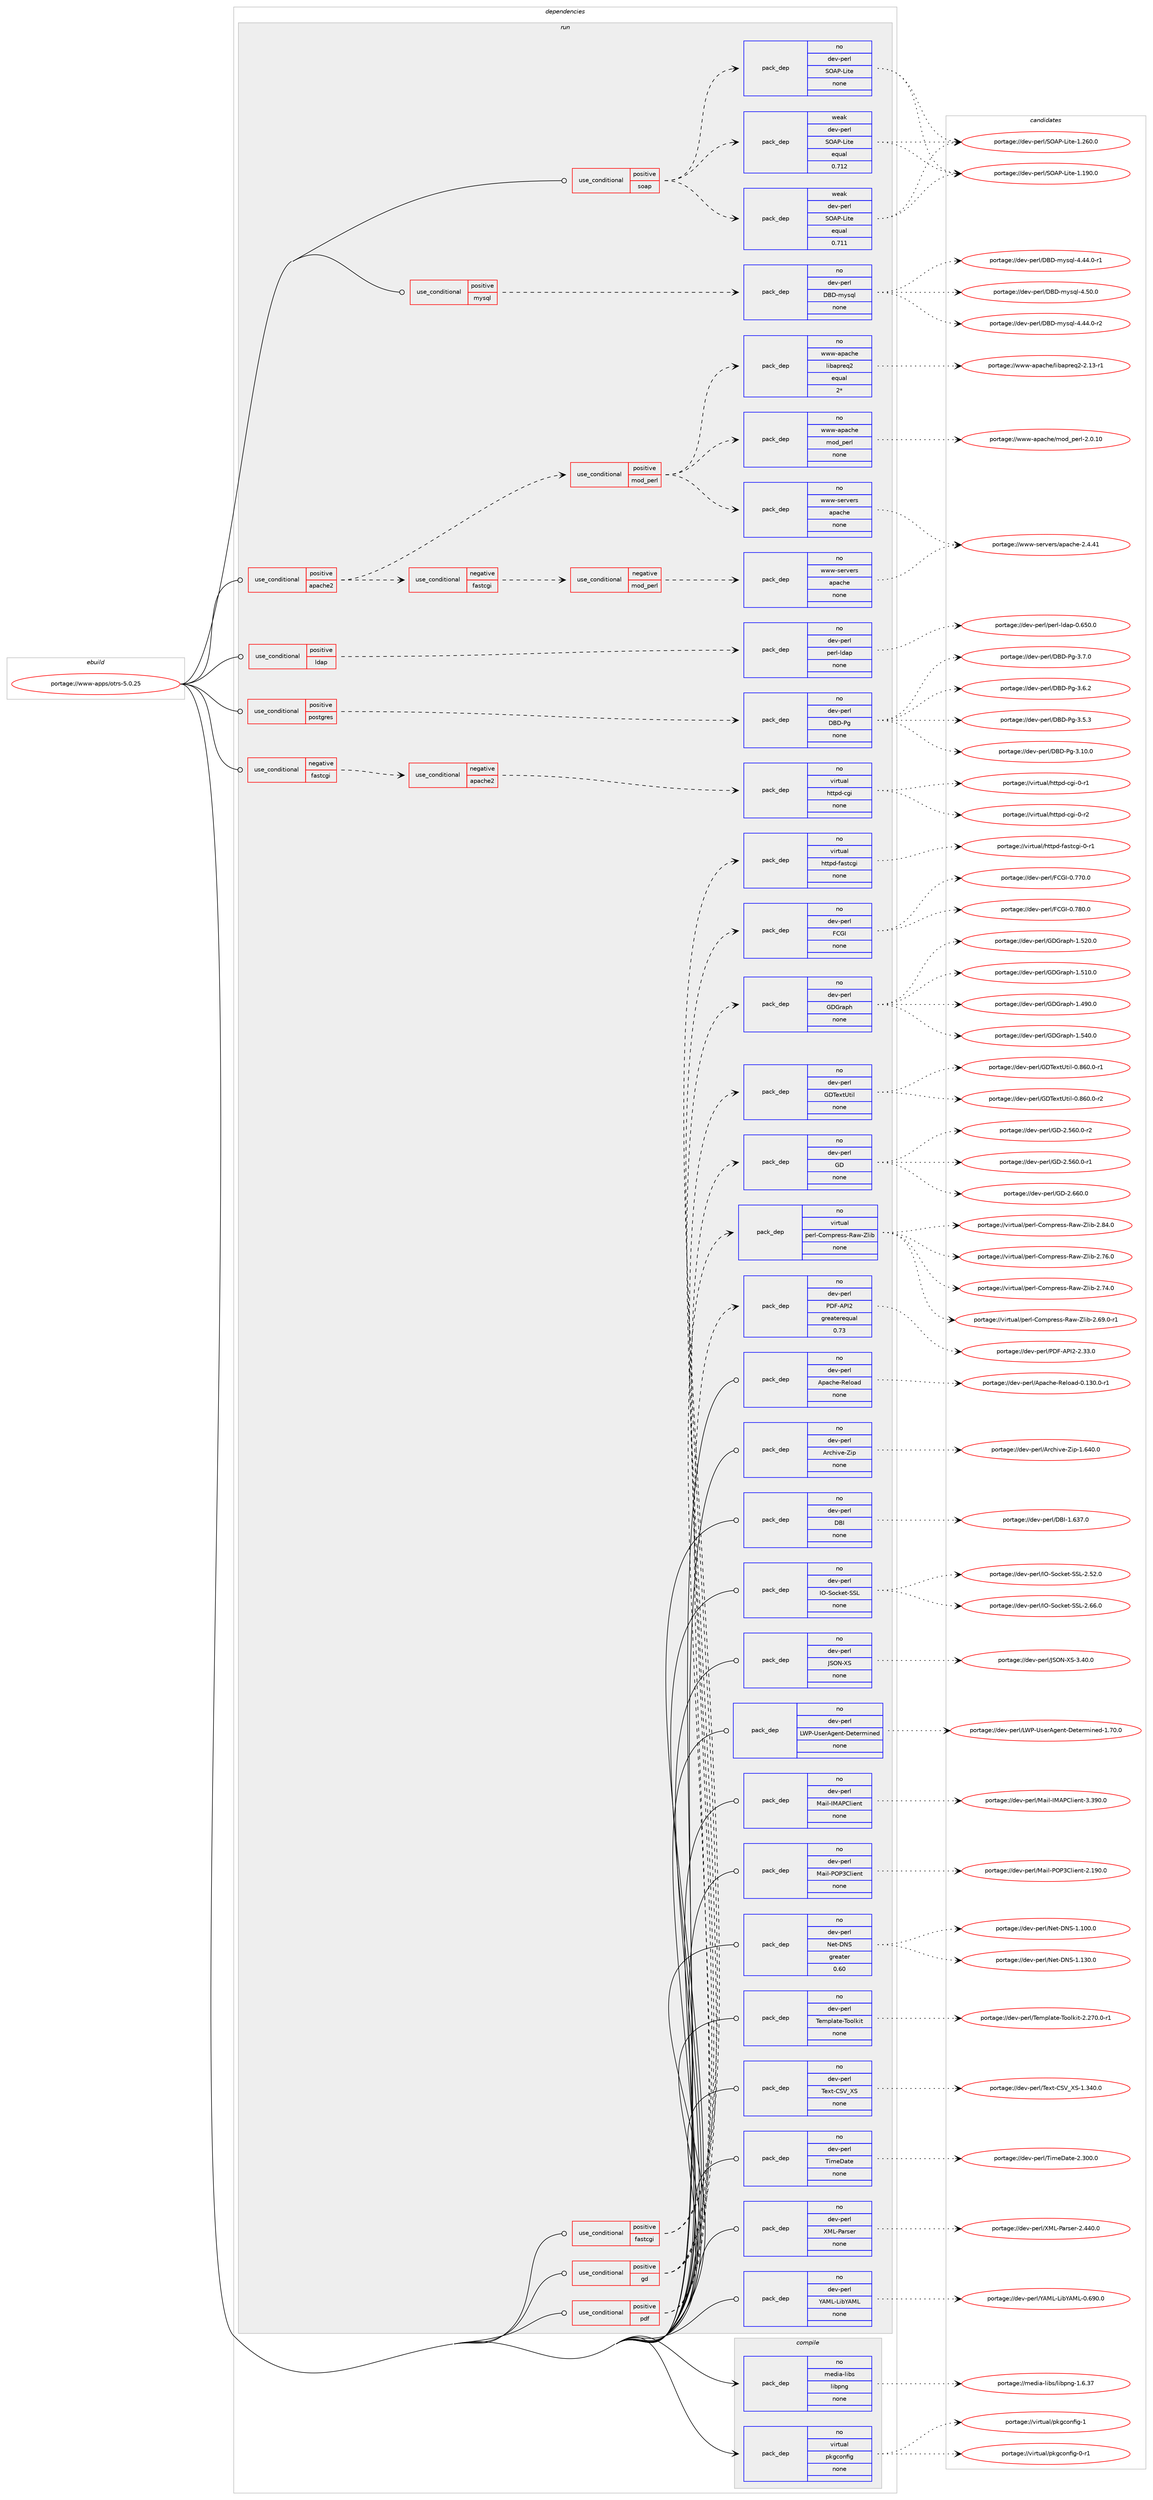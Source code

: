 digraph prolog {

# *************
# Graph options
# *************

newrank=true;
concentrate=true;
compound=true;
graph [rankdir=LR,fontname=Helvetica,fontsize=10,ranksep=1.5];#, ranksep=2.5, nodesep=0.2];
edge  [arrowhead=vee];
node  [fontname=Helvetica,fontsize=10];

# **********
# The ebuild
# **********

subgraph cluster_leftcol {
color=gray;
rank=same;
label=<<i>ebuild</i>>;
id [label="portage://www-apps/otrs-5.0.25", color=red, width=4, href="../www-apps/otrs-5.0.25.svg"];
}

# ****************
# The dependencies
# ****************

subgraph cluster_midcol {
color=gray;
label=<<i>dependencies</i>>;
subgraph cluster_compile {
fillcolor="#eeeeee";
style=filled;
label=<<i>compile</i>>;
subgraph pack27627 {
dependency34480 [label=<<TABLE BORDER="0" CELLBORDER="1" CELLSPACING="0" CELLPADDING="4" WIDTH="220"><TR><TD ROWSPAN="6" CELLPADDING="30">pack_dep</TD></TR><TR><TD WIDTH="110">no</TD></TR><TR><TD>media-libs</TD></TR><TR><TD>libpng</TD></TR><TR><TD>none</TD></TR><TR><TD></TD></TR></TABLE>>, shape=none, color=blue];
}
id:e -> dependency34480:w [weight=20,style="solid",arrowhead="vee"];
subgraph pack27628 {
dependency34481 [label=<<TABLE BORDER="0" CELLBORDER="1" CELLSPACING="0" CELLPADDING="4" WIDTH="220"><TR><TD ROWSPAN="6" CELLPADDING="30">pack_dep</TD></TR><TR><TD WIDTH="110">no</TD></TR><TR><TD>virtual</TD></TR><TR><TD>pkgconfig</TD></TR><TR><TD>none</TD></TR><TR><TD></TD></TR></TABLE>>, shape=none, color=blue];
}
id:e -> dependency34481:w [weight=20,style="solid",arrowhead="vee"];
}
subgraph cluster_compileandrun {
fillcolor="#eeeeee";
style=filled;
label=<<i>compile and run</i>>;
}
subgraph cluster_run {
fillcolor="#eeeeee";
style=filled;
label=<<i>run</i>>;
subgraph cond6209 {
dependency34482 [label=<<TABLE BORDER="0" CELLBORDER="1" CELLSPACING="0" CELLPADDING="4"><TR><TD ROWSPAN="3" CELLPADDING="10">use_conditional</TD></TR><TR><TD>negative</TD></TR><TR><TD>fastcgi</TD></TR></TABLE>>, shape=none, color=red];
subgraph cond6210 {
dependency34483 [label=<<TABLE BORDER="0" CELLBORDER="1" CELLSPACING="0" CELLPADDING="4"><TR><TD ROWSPAN="3" CELLPADDING="10">use_conditional</TD></TR><TR><TD>negative</TD></TR><TR><TD>apache2</TD></TR></TABLE>>, shape=none, color=red];
subgraph pack27629 {
dependency34484 [label=<<TABLE BORDER="0" CELLBORDER="1" CELLSPACING="0" CELLPADDING="4" WIDTH="220"><TR><TD ROWSPAN="6" CELLPADDING="30">pack_dep</TD></TR><TR><TD WIDTH="110">no</TD></TR><TR><TD>virtual</TD></TR><TR><TD>httpd-cgi</TD></TR><TR><TD>none</TD></TR><TR><TD></TD></TR></TABLE>>, shape=none, color=blue];
}
dependency34483:e -> dependency34484:w [weight=20,style="dashed",arrowhead="vee"];
}
dependency34482:e -> dependency34483:w [weight=20,style="dashed",arrowhead="vee"];
}
id:e -> dependency34482:w [weight=20,style="solid",arrowhead="odot"];
subgraph cond6211 {
dependency34485 [label=<<TABLE BORDER="0" CELLBORDER="1" CELLSPACING="0" CELLPADDING="4"><TR><TD ROWSPAN="3" CELLPADDING="10">use_conditional</TD></TR><TR><TD>positive</TD></TR><TR><TD>apache2</TD></TR></TABLE>>, shape=none, color=red];
subgraph cond6212 {
dependency34486 [label=<<TABLE BORDER="0" CELLBORDER="1" CELLSPACING="0" CELLPADDING="4"><TR><TD ROWSPAN="3" CELLPADDING="10">use_conditional</TD></TR><TR><TD>positive</TD></TR><TR><TD>mod_perl</TD></TR></TABLE>>, shape=none, color=red];
subgraph pack27630 {
dependency34487 [label=<<TABLE BORDER="0" CELLBORDER="1" CELLSPACING="0" CELLPADDING="4" WIDTH="220"><TR><TD ROWSPAN="6" CELLPADDING="30">pack_dep</TD></TR><TR><TD WIDTH="110">no</TD></TR><TR><TD>www-servers</TD></TR><TR><TD>apache</TD></TR><TR><TD>none</TD></TR><TR><TD></TD></TR></TABLE>>, shape=none, color=blue];
}
dependency34486:e -> dependency34487:w [weight=20,style="dashed",arrowhead="vee"];
subgraph pack27631 {
dependency34488 [label=<<TABLE BORDER="0" CELLBORDER="1" CELLSPACING="0" CELLPADDING="4" WIDTH="220"><TR><TD ROWSPAN="6" CELLPADDING="30">pack_dep</TD></TR><TR><TD WIDTH="110">no</TD></TR><TR><TD>www-apache</TD></TR><TR><TD>libapreq2</TD></TR><TR><TD>equal</TD></TR><TR><TD>2*</TD></TR></TABLE>>, shape=none, color=blue];
}
dependency34486:e -> dependency34488:w [weight=20,style="dashed",arrowhead="vee"];
subgraph pack27632 {
dependency34489 [label=<<TABLE BORDER="0" CELLBORDER="1" CELLSPACING="0" CELLPADDING="4" WIDTH="220"><TR><TD ROWSPAN="6" CELLPADDING="30">pack_dep</TD></TR><TR><TD WIDTH="110">no</TD></TR><TR><TD>www-apache</TD></TR><TR><TD>mod_perl</TD></TR><TR><TD>none</TD></TR><TR><TD></TD></TR></TABLE>>, shape=none, color=blue];
}
dependency34486:e -> dependency34489:w [weight=20,style="dashed",arrowhead="vee"];
}
dependency34485:e -> dependency34486:w [weight=20,style="dashed",arrowhead="vee"];
subgraph cond6213 {
dependency34490 [label=<<TABLE BORDER="0" CELLBORDER="1" CELLSPACING="0" CELLPADDING="4"><TR><TD ROWSPAN="3" CELLPADDING="10">use_conditional</TD></TR><TR><TD>negative</TD></TR><TR><TD>fastcgi</TD></TR></TABLE>>, shape=none, color=red];
subgraph cond6214 {
dependency34491 [label=<<TABLE BORDER="0" CELLBORDER="1" CELLSPACING="0" CELLPADDING="4"><TR><TD ROWSPAN="3" CELLPADDING="10">use_conditional</TD></TR><TR><TD>negative</TD></TR><TR><TD>mod_perl</TD></TR></TABLE>>, shape=none, color=red];
subgraph pack27633 {
dependency34492 [label=<<TABLE BORDER="0" CELLBORDER="1" CELLSPACING="0" CELLPADDING="4" WIDTH="220"><TR><TD ROWSPAN="6" CELLPADDING="30">pack_dep</TD></TR><TR><TD WIDTH="110">no</TD></TR><TR><TD>www-servers</TD></TR><TR><TD>apache</TD></TR><TR><TD>none</TD></TR><TR><TD></TD></TR></TABLE>>, shape=none, color=blue];
}
dependency34491:e -> dependency34492:w [weight=20,style="dashed",arrowhead="vee"];
}
dependency34490:e -> dependency34491:w [weight=20,style="dashed",arrowhead="vee"];
}
dependency34485:e -> dependency34490:w [weight=20,style="dashed",arrowhead="vee"];
}
id:e -> dependency34485:w [weight=20,style="solid",arrowhead="odot"];
subgraph cond6215 {
dependency34493 [label=<<TABLE BORDER="0" CELLBORDER="1" CELLSPACING="0" CELLPADDING="4"><TR><TD ROWSPAN="3" CELLPADDING="10">use_conditional</TD></TR><TR><TD>positive</TD></TR><TR><TD>fastcgi</TD></TR></TABLE>>, shape=none, color=red];
subgraph pack27634 {
dependency34494 [label=<<TABLE BORDER="0" CELLBORDER="1" CELLSPACING="0" CELLPADDING="4" WIDTH="220"><TR><TD ROWSPAN="6" CELLPADDING="30">pack_dep</TD></TR><TR><TD WIDTH="110">no</TD></TR><TR><TD>dev-perl</TD></TR><TR><TD>FCGI</TD></TR><TR><TD>none</TD></TR><TR><TD></TD></TR></TABLE>>, shape=none, color=blue];
}
dependency34493:e -> dependency34494:w [weight=20,style="dashed",arrowhead="vee"];
subgraph pack27635 {
dependency34495 [label=<<TABLE BORDER="0" CELLBORDER="1" CELLSPACING="0" CELLPADDING="4" WIDTH="220"><TR><TD ROWSPAN="6" CELLPADDING="30">pack_dep</TD></TR><TR><TD WIDTH="110">no</TD></TR><TR><TD>virtual</TD></TR><TR><TD>httpd-fastcgi</TD></TR><TR><TD>none</TD></TR><TR><TD></TD></TR></TABLE>>, shape=none, color=blue];
}
dependency34493:e -> dependency34495:w [weight=20,style="dashed",arrowhead="vee"];
}
id:e -> dependency34493:w [weight=20,style="solid",arrowhead="odot"];
subgraph cond6216 {
dependency34496 [label=<<TABLE BORDER="0" CELLBORDER="1" CELLSPACING="0" CELLPADDING="4"><TR><TD ROWSPAN="3" CELLPADDING="10">use_conditional</TD></TR><TR><TD>positive</TD></TR><TR><TD>gd</TD></TR></TABLE>>, shape=none, color=red];
subgraph pack27636 {
dependency34497 [label=<<TABLE BORDER="0" CELLBORDER="1" CELLSPACING="0" CELLPADDING="4" WIDTH="220"><TR><TD ROWSPAN="6" CELLPADDING="30">pack_dep</TD></TR><TR><TD WIDTH="110">no</TD></TR><TR><TD>dev-perl</TD></TR><TR><TD>GD</TD></TR><TR><TD>none</TD></TR><TR><TD></TD></TR></TABLE>>, shape=none, color=blue];
}
dependency34496:e -> dependency34497:w [weight=20,style="dashed",arrowhead="vee"];
subgraph pack27637 {
dependency34498 [label=<<TABLE BORDER="0" CELLBORDER="1" CELLSPACING="0" CELLPADDING="4" WIDTH="220"><TR><TD ROWSPAN="6" CELLPADDING="30">pack_dep</TD></TR><TR><TD WIDTH="110">no</TD></TR><TR><TD>dev-perl</TD></TR><TR><TD>GDTextUtil</TD></TR><TR><TD>none</TD></TR><TR><TD></TD></TR></TABLE>>, shape=none, color=blue];
}
dependency34496:e -> dependency34498:w [weight=20,style="dashed",arrowhead="vee"];
subgraph pack27638 {
dependency34499 [label=<<TABLE BORDER="0" CELLBORDER="1" CELLSPACING="0" CELLPADDING="4" WIDTH="220"><TR><TD ROWSPAN="6" CELLPADDING="30">pack_dep</TD></TR><TR><TD WIDTH="110">no</TD></TR><TR><TD>dev-perl</TD></TR><TR><TD>GDGraph</TD></TR><TR><TD>none</TD></TR><TR><TD></TD></TR></TABLE>>, shape=none, color=blue];
}
dependency34496:e -> dependency34499:w [weight=20,style="dashed",arrowhead="vee"];
}
id:e -> dependency34496:w [weight=20,style="solid",arrowhead="odot"];
subgraph cond6217 {
dependency34500 [label=<<TABLE BORDER="0" CELLBORDER="1" CELLSPACING="0" CELLPADDING="4"><TR><TD ROWSPAN="3" CELLPADDING="10">use_conditional</TD></TR><TR><TD>positive</TD></TR><TR><TD>ldap</TD></TR></TABLE>>, shape=none, color=red];
subgraph pack27639 {
dependency34501 [label=<<TABLE BORDER="0" CELLBORDER="1" CELLSPACING="0" CELLPADDING="4" WIDTH="220"><TR><TD ROWSPAN="6" CELLPADDING="30">pack_dep</TD></TR><TR><TD WIDTH="110">no</TD></TR><TR><TD>dev-perl</TD></TR><TR><TD>perl-ldap</TD></TR><TR><TD>none</TD></TR><TR><TD></TD></TR></TABLE>>, shape=none, color=blue];
}
dependency34500:e -> dependency34501:w [weight=20,style="dashed",arrowhead="vee"];
}
id:e -> dependency34500:w [weight=20,style="solid",arrowhead="odot"];
subgraph cond6218 {
dependency34502 [label=<<TABLE BORDER="0" CELLBORDER="1" CELLSPACING="0" CELLPADDING="4"><TR><TD ROWSPAN="3" CELLPADDING="10">use_conditional</TD></TR><TR><TD>positive</TD></TR><TR><TD>mysql</TD></TR></TABLE>>, shape=none, color=red];
subgraph pack27640 {
dependency34503 [label=<<TABLE BORDER="0" CELLBORDER="1" CELLSPACING="0" CELLPADDING="4" WIDTH="220"><TR><TD ROWSPAN="6" CELLPADDING="30">pack_dep</TD></TR><TR><TD WIDTH="110">no</TD></TR><TR><TD>dev-perl</TD></TR><TR><TD>DBD-mysql</TD></TR><TR><TD>none</TD></TR><TR><TD></TD></TR></TABLE>>, shape=none, color=blue];
}
dependency34502:e -> dependency34503:w [weight=20,style="dashed",arrowhead="vee"];
}
id:e -> dependency34502:w [weight=20,style="solid",arrowhead="odot"];
subgraph cond6219 {
dependency34504 [label=<<TABLE BORDER="0" CELLBORDER="1" CELLSPACING="0" CELLPADDING="4"><TR><TD ROWSPAN="3" CELLPADDING="10">use_conditional</TD></TR><TR><TD>positive</TD></TR><TR><TD>pdf</TD></TR></TABLE>>, shape=none, color=red];
subgraph pack27641 {
dependency34505 [label=<<TABLE BORDER="0" CELLBORDER="1" CELLSPACING="0" CELLPADDING="4" WIDTH="220"><TR><TD ROWSPAN="6" CELLPADDING="30">pack_dep</TD></TR><TR><TD WIDTH="110">no</TD></TR><TR><TD>dev-perl</TD></TR><TR><TD>PDF-API2</TD></TR><TR><TD>greaterequal</TD></TR><TR><TD>0.73</TD></TR></TABLE>>, shape=none, color=blue];
}
dependency34504:e -> dependency34505:w [weight=20,style="dashed",arrowhead="vee"];
subgraph pack27642 {
dependency34506 [label=<<TABLE BORDER="0" CELLBORDER="1" CELLSPACING="0" CELLPADDING="4" WIDTH="220"><TR><TD ROWSPAN="6" CELLPADDING="30">pack_dep</TD></TR><TR><TD WIDTH="110">no</TD></TR><TR><TD>virtual</TD></TR><TR><TD>perl-Compress-Raw-Zlib</TD></TR><TR><TD>none</TD></TR><TR><TD></TD></TR></TABLE>>, shape=none, color=blue];
}
dependency34504:e -> dependency34506:w [weight=20,style="dashed",arrowhead="vee"];
}
id:e -> dependency34504:w [weight=20,style="solid",arrowhead="odot"];
subgraph cond6220 {
dependency34507 [label=<<TABLE BORDER="0" CELLBORDER="1" CELLSPACING="0" CELLPADDING="4"><TR><TD ROWSPAN="3" CELLPADDING="10">use_conditional</TD></TR><TR><TD>positive</TD></TR><TR><TD>postgres</TD></TR></TABLE>>, shape=none, color=red];
subgraph pack27643 {
dependency34508 [label=<<TABLE BORDER="0" CELLBORDER="1" CELLSPACING="0" CELLPADDING="4" WIDTH="220"><TR><TD ROWSPAN="6" CELLPADDING="30">pack_dep</TD></TR><TR><TD WIDTH="110">no</TD></TR><TR><TD>dev-perl</TD></TR><TR><TD>DBD-Pg</TD></TR><TR><TD>none</TD></TR><TR><TD></TD></TR></TABLE>>, shape=none, color=blue];
}
dependency34507:e -> dependency34508:w [weight=20,style="dashed",arrowhead="vee"];
}
id:e -> dependency34507:w [weight=20,style="solid",arrowhead="odot"];
subgraph cond6221 {
dependency34509 [label=<<TABLE BORDER="0" CELLBORDER="1" CELLSPACING="0" CELLPADDING="4"><TR><TD ROWSPAN="3" CELLPADDING="10">use_conditional</TD></TR><TR><TD>positive</TD></TR><TR><TD>soap</TD></TR></TABLE>>, shape=none, color=red];
subgraph pack27644 {
dependency34510 [label=<<TABLE BORDER="0" CELLBORDER="1" CELLSPACING="0" CELLPADDING="4" WIDTH="220"><TR><TD ROWSPAN="6" CELLPADDING="30">pack_dep</TD></TR><TR><TD WIDTH="110">no</TD></TR><TR><TD>dev-perl</TD></TR><TR><TD>SOAP-Lite</TD></TR><TR><TD>none</TD></TR><TR><TD></TD></TR></TABLE>>, shape=none, color=blue];
}
dependency34509:e -> dependency34510:w [weight=20,style="dashed",arrowhead="vee"];
subgraph pack27645 {
dependency34511 [label=<<TABLE BORDER="0" CELLBORDER="1" CELLSPACING="0" CELLPADDING="4" WIDTH="220"><TR><TD ROWSPAN="6" CELLPADDING="30">pack_dep</TD></TR><TR><TD WIDTH="110">weak</TD></TR><TR><TD>dev-perl</TD></TR><TR><TD>SOAP-Lite</TD></TR><TR><TD>equal</TD></TR><TR><TD>0.711</TD></TR></TABLE>>, shape=none, color=blue];
}
dependency34509:e -> dependency34511:w [weight=20,style="dashed",arrowhead="vee"];
subgraph pack27646 {
dependency34512 [label=<<TABLE BORDER="0" CELLBORDER="1" CELLSPACING="0" CELLPADDING="4" WIDTH="220"><TR><TD ROWSPAN="6" CELLPADDING="30">pack_dep</TD></TR><TR><TD WIDTH="110">weak</TD></TR><TR><TD>dev-perl</TD></TR><TR><TD>SOAP-Lite</TD></TR><TR><TD>equal</TD></TR><TR><TD>0.712</TD></TR></TABLE>>, shape=none, color=blue];
}
dependency34509:e -> dependency34512:w [weight=20,style="dashed",arrowhead="vee"];
}
id:e -> dependency34509:w [weight=20,style="solid",arrowhead="odot"];
subgraph pack27647 {
dependency34513 [label=<<TABLE BORDER="0" CELLBORDER="1" CELLSPACING="0" CELLPADDING="4" WIDTH="220"><TR><TD ROWSPAN="6" CELLPADDING="30">pack_dep</TD></TR><TR><TD WIDTH="110">no</TD></TR><TR><TD>dev-perl</TD></TR><TR><TD>Apache-Reload</TD></TR><TR><TD>none</TD></TR><TR><TD></TD></TR></TABLE>>, shape=none, color=blue];
}
id:e -> dependency34513:w [weight=20,style="solid",arrowhead="odot"];
subgraph pack27648 {
dependency34514 [label=<<TABLE BORDER="0" CELLBORDER="1" CELLSPACING="0" CELLPADDING="4" WIDTH="220"><TR><TD ROWSPAN="6" CELLPADDING="30">pack_dep</TD></TR><TR><TD WIDTH="110">no</TD></TR><TR><TD>dev-perl</TD></TR><TR><TD>Archive-Zip</TD></TR><TR><TD>none</TD></TR><TR><TD></TD></TR></TABLE>>, shape=none, color=blue];
}
id:e -> dependency34514:w [weight=20,style="solid",arrowhead="odot"];
subgraph pack27649 {
dependency34515 [label=<<TABLE BORDER="0" CELLBORDER="1" CELLSPACING="0" CELLPADDING="4" WIDTH="220"><TR><TD ROWSPAN="6" CELLPADDING="30">pack_dep</TD></TR><TR><TD WIDTH="110">no</TD></TR><TR><TD>dev-perl</TD></TR><TR><TD>DBI</TD></TR><TR><TD>none</TD></TR><TR><TD></TD></TR></TABLE>>, shape=none, color=blue];
}
id:e -> dependency34515:w [weight=20,style="solid",arrowhead="odot"];
subgraph pack27650 {
dependency34516 [label=<<TABLE BORDER="0" CELLBORDER="1" CELLSPACING="0" CELLPADDING="4" WIDTH="220"><TR><TD ROWSPAN="6" CELLPADDING="30">pack_dep</TD></TR><TR><TD WIDTH="110">no</TD></TR><TR><TD>dev-perl</TD></TR><TR><TD>IO-Socket-SSL</TD></TR><TR><TD>none</TD></TR><TR><TD></TD></TR></TABLE>>, shape=none, color=blue];
}
id:e -> dependency34516:w [weight=20,style="solid",arrowhead="odot"];
subgraph pack27651 {
dependency34517 [label=<<TABLE BORDER="0" CELLBORDER="1" CELLSPACING="0" CELLPADDING="4" WIDTH="220"><TR><TD ROWSPAN="6" CELLPADDING="30">pack_dep</TD></TR><TR><TD WIDTH="110">no</TD></TR><TR><TD>dev-perl</TD></TR><TR><TD>JSON-XS</TD></TR><TR><TD>none</TD></TR><TR><TD></TD></TR></TABLE>>, shape=none, color=blue];
}
id:e -> dependency34517:w [weight=20,style="solid",arrowhead="odot"];
subgraph pack27652 {
dependency34518 [label=<<TABLE BORDER="0" CELLBORDER="1" CELLSPACING="0" CELLPADDING="4" WIDTH="220"><TR><TD ROWSPAN="6" CELLPADDING="30">pack_dep</TD></TR><TR><TD WIDTH="110">no</TD></TR><TR><TD>dev-perl</TD></TR><TR><TD>LWP-UserAgent-Determined</TD></TR><TR><TD>none</TD></TR><TR><TD></TD></TR></TABLE>>, shape=none, color=blue];
}
id:e -> dependency34518:w [weight=20,style="solid",arrowhead="odot"];
subgraph pack27653 {
dependency34519 [label=<<TABLE BORDER="0" CELLBORDER="1" CELLSPACING="0" CELLPADDING="4" WIDTH="220"><TR><TD ROWSPAN="6" CELLPADDING="30">pack_dep</TD></TR><TR><TD WIDTH="110">no</TD></TR><TR><TD>dev-perl</TD></TR><TR><TD>Mail-IMAPClient</TD></TR><TR><TD>none</TD></TR><TR><TD></TD></TR></TABLE>>, shape=none, color=blue];
}
id:e -> dependency34519:w [weight=20,style="solid",arrowhead="odot"];
subgraph pack27654 {
dependency34520 [label=<<TABLE BORDER="0" CELLBORDER="1" CELLSPACING="0" CELLPADDING="4" WIDTH="220"><TR><TD ROWSPAN="6" CELLPADDING="30">pack_dep</TD></TR><TR><TD WIDTH="110">no</TD></TR><TR><TD>dev-perl</TD></TR><TR><TD>Mail-POP3Client</TD></TR><TR><TD>none</TD></TR><TR><TD></TD></TR></TABLE>>, shape=none, color=blue];
}
id:e -> dependency34520:w [weight=20,style="solid",arrowhead="odot"];
subgraph pack27655 {
dependency34521 [label=<<TABLE BORDER="0" CELLBORDER="1" CELLSPACING="0" CELLPADDING="4" WIDTH="220"><TR><TD ROWSPAN="6" CELLPADDING="30">pack_dep</TD></TR><TR><TD WIDTH="110">no</TD></TR><TR><TD>dev-perl</TD></TR><TR><TD>Net-DNS</TD></TR><TR><TD>greater</TD></TR><TR><TD>0.60</TD></TR></TABLE>>, shape=none, color=blue];
}
id:e -> dependency34521:w [weight=20,style="solid",arrowhead="odot"];
subgraph pack27656 {
dependency34522 [label=<<TABLE BORDER="0" CELLBORDER="1" CELLSPACING="0" CELLPADDING="4" WIDTH="220"><TR><TD ROWSPAN="6" CELLPADDING="30">pack_dep</TD></TR><TR><TD WIDTH="110">no</TD></TR><TR><TD>dev-perl</TD></TR><TR><TD>Template-Toolkit</TD></TR><TR><TD>none</TD></TR><TR><TD></TD></TR></TABLE>>, shape=none, color=blue];
}
id:e -> dependency34522:w [weight=20,style="solid",arrowhead="odot"];
subgraph pack27657 {
dependency34523 [label=<<TABLE BORDER="0" CELLBORDER="1" CELLSPACING="0" CELLPADDING="4" WIDTH="220"><TR><TD ROWSPAN="6" CELLPADDING="30">pack_dep</TD></TR><TR><TD WIDTH="110">no</TD></TR><TR><TD>dev-perl</TD></TR><TR><TD>Text-CSV_XS</TD></TR><TR><TD>none</TD></TR><TR><TD></TD></TR></TABLE>>, shape=none, color=blue];
}
id:e -> dependency34523:w [weight=20,style="solid",arrowhead="odot"];
subgraph pack27658 {
dependency34524 [label=<<TABLE BORDER="0" CELLBORDER="1" CELLSPACING="0" CELLPADDING="4" WIDTH="220"><TR><TD ROWSPAN="6" CELLPADDING="30">pack_dep</TD></TR><TR><TD WIDTH="110">no</TD></TR><TR><TD>dev-perl</TD></TR><TR><TD>TimeDate</TD></TR><TR><TD>none</TD></TR><TR><TD></TD></TR></TABLE>>, shape=none, color=blue];
}
id:e -> dependency34524:w [weight=20,style="solid",arrowhead="odot"];
subgraph pack27659 {
dependency34525 [label=<<TABLE BORDER="0" CELLBORDER="1" CELLSPACING="0" CELLPADDING="4" WIDTH="220"><TR><TD ROWSPAN="6" CELLPADDING="30">pack_dep</TD></TR><TR><TD WIDTH="110">no</TD></TR><TR><TD>dev-perl</TD></TR><TR><TD>XML-Parser</TD></TR><TR><TD>none</TD></TR><TR><TD></TD></TR></TABLE>>, shape=none, color=blue];
}
id:e -> dependency34525:w [weight=20,style="solid",arrowhead="odot"];
subgraph pack27660 {
dependency34526 [label=<<TABLE BORDER="0" CELLBORDER="1" CELLSPACING="0" CELLPADDING="4" WIDTH="220"><TR><TD ROWSPAN="6" CELLPADDING="30">pack_dep</TD></TR><TR><TD WIDTH="110">no</TD></TR><TR><TD>dev-perl</TD></TR><TR><TD>YAML-LibYAML</TD></TR><TR><TD>none</TD></TR><TR><TD></TD></TR></TABLE>>, shape=none, color=blue];
}
id:e -> dependency34526:w [weight=20,style="solid",arrowhead="odot"];
}
}

# **************
# The candidates
# **************

subgraph cluster_choices {
rank=same;
color=gray;
label=<<i>candidates</i>>;

subgraph choice27627 {
color=black;
nodesep=1;
choice109101100105974510810598115471081059811211010345494654465155 [label="portage://media-libs/libpng-1.6.37", color=red, width=4,href="../media-libs/libpng-1.6.37.svg"];
dependency34480:e -> choice109101100105974510810598115471081059811211010345494654465155:w [style=dotted,weight="100"];
}
subgraph choice27628 {
color=black;
nodesep=1;
choice1181051141161179710847112107103991111101021051034549 [label="portage://virtual/pkgconfig-1", color=red, width=4,href="../virtual/pkgconfig-1.svg"];
choice11810511411611797108471121071039911111010210510345484511449 [label="portage://virtual/pkgconfig-0-r1", color=red, width=4,href="../virtual/pkgconfig-0-r1.svg"];
dependency34481:e -> choice1181051141161179710847112107103991111101021051034549:w [style=dotted,weight="100"];
dependency34481:e -> choice11810511411611797108471121071039911111010210510345484511449:w [style=dotted,weight="100"];
}
subgraph choice27629 {
color=black;
nodesep=1;
choice1181051141161179710847104116116112100459910310545484511450 [label="portage://virtual/httpd-cgi-0-r2", color=red, width=4,href="../virtual/httpd-cgi-0-r2.svg"];
choice1181051141161179710847104116116112100459910310545484511449 [label="portage://virtual/httpd-cgi-0-r1", color=red, width=4,href="../virtual/httpd-cgi-0-r1.svg"];
dependency34484:e -> choice1181051141161179710847104116116112100459910310545484511450:w [style=dotted,weight="100"];
dependency34484:e -> choice1181051141161179710847104116116112100459910310545484511449:w [style=dotted,weight="100"];
}
subgraph choice27630 {
color=black;
nodesep=1;
choice119119119451151011141181011141154797112979910410145504652465249 [label="portage://www-servers/apache-2.4.41", color=red, width=4,href="../www-servers/apache-2.4.41.svg"];
dependency34487:e -> choice119119119451151011141181011141154797112979910410145504652465249:w [style=dotted,weight="100"];
}
subgraph choice27631 {
color=black;
nodesep=1;
choice119119119459711297991041014710810598971121141011135045504649514511449 [label="portage://www-apache/libapreq2-2.13-r1", color=red, width=4,href="../www-apache/libapreq2-2.13-r1.svg"];
dependency34488:e -> choice119119119459711297991041014710810598971121141011135045504649514511449:w [style=dotted,weight="100"];
}
subgraph choice27632 {
color=black;
nodesep=1;
choice11911911945971129799104101471091111009511210111410845504648464948 [label="portage://www-apache/mod_perl-2.0.10", color=red, width=4,href="../www-apache/mod_perl-2.0.10.svg"];
dependency34489:e -> choice11911911945971129799104101471091111009511210111410845504648464948:w [style=dotted,weight="100"];
}
subgraph choice27633 {
color=black;
nodesep=1;
choice119119119451151011141181011141154797112979910410145504652465249 [label="portage://www-servers/apache-2.4.41", color=red, width=4,href="../www-servers/apache-2.4.41.svg"];
dependency34492:e -> choice119119119451151011141181011141154797112979910410145504652465249:w [style=dotted,weight="100"];
}
subgraph choice27634 {
color=black;
nodesep=1;
choice1001011184511210111410847706771734548465556484648 [label="portage://dev-perl/FCGI-0.780.0", color=red, width=4,href="../dev-perl/FCGI-0.780.0.svg"];
choice1001011184511210111410847706771734548465555484648 [label="portage://dev-perl/FCGI-0.770.0", color=red, width=4,href="../dev-perl/FCGI-0.770.0.svg"];
dependency34494:e -> choice1001011184511210111410847706771734548465556484648:w [style=dotted,weight="100"];
dependency34494:e -> choice1001011184511210111410847706771734548465555484648:w [style=dotted,weight="100"];
}
subgraph choice27635 {
color=black;
nodesep=1;
choice118105114116117971084710411611611210045102971151169910310545484511449 [label="portage://virtual/httpd-fastcgi-0-r1", color=red, width=4,href="../virtual/httpd-fastcgi-0-r1.svg"];
dependency34495:e -> choice118105114116117971084710411611611210045102971151169910310545484511449:w [style=dotted,weight="100"];
}
subgraph choice27636 {
color=black;
nodesep=1;
choice100101118451121011141084771684550465454484648 [label="portage://dev-perl/GD-2.660.0", color=red, width=4,href="../dev-perl/GD-2.660.0.svg"];
choice1001011184511210111410847716845504653544846484511450 [label="portage://dev-perl/GD-2.560.0-r2", color=red, width=4,href="../dev-perl/GD-2.560.0-r2.svg"];
choice1001011184511210111410847716845504653544846484511449 [label="portage://dev-perl/GD-2.560.0-r1", color=red, width=4,href="../dev-perl/GD-2.560.0-r1.svg"];
dependency34497:e -> choice100101118451121011141084771684550465454484648:w [style=dotted,weight="100"];
dependency34497:e -> choice1001011184511210111410847716845504653544846484511450:w [style=dotted,weight="100"];
dependency34497:e -> choice1001011184511210111410847716845504653544846484511449:w [style=dotted,weight="100"];
}
subgraph choice27637 {
color=black;
nodesep=1;
choice10010111845112101114108477168841011201168511610510845484656544846484511450 [label="portage://dev-perl/GDTextUtil-0.860.0-r2", color=red, width=4,href="../dev-perl/GDTextUtil-0.860.0-r2.svg"];
choice10010111845112101114108477168841011201168511610510845484656544846484511449 [label="portage://dev-perl/GDTextUtil-0.860.0-r1", color=red, width=4,href="../dev-perl/GDTextUtil-0.860.0-r1.svg"];
dependency34498:e -> choice10010111845112101114108477168841011201168511610510845484656544846484511450:w [style=dotted,weight="100"];
dependency34498:e -> choice10010111845112101114108477168841011201168511610510845484656544846484511449:w [style=dotted,weight="100"];
}
subgraph choice27638 {
color=black;
nodesep=1;
choice1001011184511210111410847716871114971121044549465352484648 [label="portage://dev-perl/GDGraph-1.540.0", color=red, width=4,href="../dev-perl/GDGraph-1.540.0.svg"];
choice1001011184511210111410847716871114971121044549465350484648 [label="portage://dev-perl/GDGraph-1.520.0", color=red, width=4,href="../dev-perl/GDGraph-1.520.0.svg"];
choice1001011184511210111410847716871114971121044549465349484648 [label="portage://dev-perl/GDGraph-1.510.0", color=red, width=4,href="../dev-perl/GDGraph-1.510.0.svg"];
choice1001011184511210111410847716871114971121044549465257484648 [label="portage://dev-perl/GDGraph-1.490.0", color=red, width=4,href="../dev-perl/GDGraph-1.490.0.svg"];
dependency34499:e -> choice1001011184511210111410847716871114971121044549465352484648:w [style=dotted,weight="100"];
dependency34499:e -> choice1001011184511210111410847716871114971121044549465350484648:w [style=dotted,weight="100"];
dependency34499:e -> choice1001011184511210111410847716871114971121044549465349484648:w [style=dotted,weight="100"];
dependency34499:e -> choice1001011184511210111410847716871114971121044549465257484648:w [style=dotted,weight="100"];
}
subgraph choice27639 {
color=black;
nodesep=1;
choice100101118451121011141084711210111410845108100971124548465453484648 [label="portage://dev-perl/perl-ldap-0.650.0", color=red, width=4,href="../dev-perl/perl-ldap-0.650.0.svg"];
dependency34501:e -> choice100101118451121011141084711210111410845108100971124548465453484648:w [style=dotted,weight="100"];
}
subgraph choice27640 {
color=black;
nodesep=1;
choice10010111845112101114108476866684510912111511310845524653484648 [label="portage://dev-perl/DBD-mysql-4.50.0", color=red, width=4,href="../dev-perl/DBD-mysql-4.50.0.svg"];
choice100101118451121011141084768666845109121115113108455246525246484511450 [label="portage://dev-perl/DBD-mysql-4.44.0-r2", color=red, width=4,href="../dev-perl/DBD-mysql-4.44.0-r2.svg"];
choice100101118451121011141084768666845109121115113108455246525246484511449 [label="portage://dev-perl/DBD-mysql-4.44.0-r1", color=red, width=4,href="../dev-perl/DBD-mysql-4.44.0-r1.svg"];
dependency34503:e -> choice10010111845112101114108476866684510912111511310845524653484648:w [style=dotted,weight="100"];
dependency34503:e -> choice100101118451121011141084768666845109121115113108455246525246484511450:w [style=dotted,weight="100"];
dependency34503:e -> choice100101118451121011141084768666845109121115113108455246525246484511449:w [style=dotted,weight="100"];
}
subgraph choice27641 {
color=black;
nodesep=1;
choice1001011184511210111410847806870456580735045504651514648 [label="portage://dev-perl/PDF-API2-2.33.0", color=red, width=4,href="../dev-perl/PDF-API2-2.33.0.svg"];
dependency34505:e -> choice1001011184511210111410847806870456580735045504651514648:w [style=dotted,weight="100"];
}
subgraph choice27642 {
color=black;
nodesep=1;
choice1181051141161179710847112101114108456711110911211410111511545829711945901081059845504656524648 [label="portage://virtual/perl-Compress-Raw-Zlib-2.84.0", color=red, width=4,href="../virtual/perl-Compress-Raw-Zlib-2.84.0.svg"];
choice1181051141161179710847112101114108456711110911211410111511545829711945901081059845504655544648 [label="portage://virtual/perl-Compress-Raw-Zlib-2.76.0", color=red, width=4,href="../virtual/perl-Compress-Raw-Zlib-2.76.0.svg"];
choice1181051141161179710847112101114108456711110911211410111511545829711945901081059845504655524648 [label="portage://virtual/perl-Compress-Raw-Zlib-2.74.0", color=red, width=4,href="../virtual/perl-Compress-Raw-Zlib-2.74.0.svg"];
choice11810511411611797108471121011141084567111109112114101115115458297119459010810598455046545746484511449 [label="portage://virtual/perl-Compress-Raw-Zlib-2.69.0-r1", color=red, width=4,href="../virtual/perl-Compress-Raw-Zlib-2.69.0-r1.svg"];
dependency34506:e -> choice1181051141161179710847112101114108456711110911211410111511545829711945901081059845504656524648:w [style=dotted,weight="100"];
dependency34506:e -> choice1181051141161179710847112101114108456711110911211410111511545829711945901081059845504655544648:w [style=dotted,weight="100"];
dependency34506:e -> choice1181051141161179710847112101114108456711110911211410111511545829711945901081059845504655524648:w [style=dotted,weight="100"];
dependency34506:e -> choice11810511411611797108471121011141084567111109112114101115115458297119459010810598455046545746484511449:w [style=dotted,weight="100"];
}
subgraph choice27643 {
color=black;
nodesep=1;
choice10010111845112101114108476866684580103455146554648 [label="portage://dev-perl/DBD-Pg-3.7.0", color=red, width=4,href="../dev-perl/DBD-Pg-3.7.0.svg"];
choice10010111845112101114108476866684580103455146544650 [label="portage://dev-perl/DBD-Pg-3.6.2", color=red, width=4,href="../dev-perl/DBD-Pg-3.6.2.svg"];
choice10010111845112101114108476866684580103455146534651 [label="portage://dev-perl/DBD-Pg-3.5.3", color=red, width=4,href="../dev-perl/DBD-Pg-3.5.3.svg"];
choice1001011184511210111410847686668458010345514649484648 [label="portage://dev-perl/DBD-Pg-3.10.0", color=red, width=4,href="../dev-perl/DBD-Pg-3.10.0.svg"];
dependency34508:e -> choice10010111845112101114108476866684580103455146554648:w [style=dotted,weight="100"];
dependency34508:e -> choice10010111845112101114108476866684580103455146544650:w [style=dotted,weight="100"];
dependency34508:e -> choice10010111845112101114108476866684580103455146534651:w [style=dotted,weight="100"];
dependency34508:e -> choice1001011184511210111410847686668458010345514649484648:w [style=dotted,weight="100"];
}
subgraph choice27644 {
color=black;
nodesep=1;
choice10010111845112101114108478379658045761051161014549465054484648 [label="portage://dev-perl/SOAP-Lite-1.260.0", color=red, width=4,href="../dev-perl/SOAP-Lite-1.260.0.svg"];
choice10010111845112101114108478379658045761051161014549464957484648 [label="portage://dev-perl/SOAP-Lite-1.190.0", color=red, width=4,href="../dev-perl/SOAP-Lite-1.190.0.svg"];
dependency34510:e -> choice10010111845112101114108478379658045761051161014549465054484648:w [style=dotted,weight="100"];
dependency34510:e -> choice10010111845112101114108478379658045761051161014549464957484648:w [style=dotted,weight="100"];
}
subgraph choice27645 {
color=black;
nodesep=1;
choice10010111845112101114108478379658045761051161014549465054484648 [label="portage://dev-perl/SOAP-Lite-1.260.0", color=red, width=4,href="../dev-perl/SOAP-Lite-1.260.0.svg"];
choice10010111845112101114108478379658045761051161014549464957484648 [label="portage://dev-perl/SOAP-Lite-1.190.0", color=red, width=4,href="../dev-perl/SOAP-Lite-1.190.0.svg"];
dependency34511:e -> choice10010111845112101114108478379658045761051161014549465054484648:w [style=dotted,weight="100"];
dependency34511:e -> choice10010111845112101114108478379658045761051161014549464957484648:w [style=dotted,weight="100"];
}
subgraph choice27646 {
color=black;
nodesep=1;
choice10010111845112101114108478379658045761051161014549465054484648 [label="portage://dev-perl/SOAP-Lite-1.260.0", color=red, width=4,href="../dev-perl/SOAP-Lite-1.260.0.svg"];
choice10010111845112101114108478379658045761051161014549464957484648 [label="portage://dev-perl/SOAP-Lite-1.190.0", color=red, width=4,href="../dev-perl/SOAP-Lite-1.190.0.svg"];
dependency34512:e -> choice10010111845112101114108478379658045761051161014549465054484648:w [style=dotted,weight="100"];
dependency34512:e -> choice10010111845112101114108478379658045761051161014549464957484648:w [style=dotted,weight="100"];
}
subgraph choice27647 {
color=black;
nodesep=1;
choice100101118451121011141084765112979910410145821011081119710045484649514846484511449 [label="portage://dev-perl/Apache-Reload-0.130.0-r1", color=red, width=4,href="../dev-perl/Apache-Reload-0.130.0-r1.svg"];
dependency34513:e -> choice100101118451121011141084765112979910410145821011081119710045484649514846484511449:w [style=dotted,weight="100"];
}
subgraph choice27648 {
color=black;
nodesep=1;
choice1001011184511210111410847651149910410511810145901051124549465452484648 [label="portage://dev-perl/Archive-Zip-1.640.0", color=red, width=4,href="../dev-perl/Archive-Zip-1.640.0.svg"];
dependency34514:e -> choice1001011184511210111410847651149910410511810145901051124549465452484648:w [style=dotted,weight="100"];
}
subgraph choice27649 {
color=black;
nodesep=1;
choice10010111845112101114108476866734549465451554648 [label="portage://dev-perl/DBI-1.637.0", color=red, width=4,href="../dev-perl/DBI-1.637.0.svg"];
dependency34515:e -> choice10010111845112101114108476866734549465451554648:w [style=dotted,weight="100"];
}
subgraph choice27650 {
color=black;
nodesep=1;
choice100101118451121011141084773794583111991071011164583837645504654544648 [label="portage://dev-perl/IO-Socket-SSL-2.66.0", color=red, width=4,href="../dev-perl/IO-Socket-SSL-2.66.0.svg"];
choice100101118451121011141084773794583111991071011164583837645504653504648 [label="portage://dev-perl/IO-Socket-SSL-2.52.0", color=red, width=4,href="../dev-perl/IO-Socket-SSL-2.52.0.svg"];
dependency34516:e -> choice100101118451121011141084773794583111991071011164583837645504654544648:w [style=dotted,weight="100"];
dependency34516:e -> choice100101118451121011141084773794583111991071011164583837645504653504648:w [style=dotted,weight="100"];
}
subgraph choice27651 {
color=black;
nodesep=1;
choice10010111845112101114108477483797845888345514652484648 [label="portage://dev-perl/JSON-XS-3.40.0", color=red, width=4,href="../dev-perl/JSON-XS-3.40.0.svg"];
dependency34517:e -> choice10010111845112101114108477483797845888345514652484648:w [style=dotted,weight="100"];
}
subgraph choice27652 {
color=black;
nodesep=1;
choice1001011184511210111410847768780458511510111465103101110116456810111610111410910511010110045494655484648 [label="portage://dev-perl/LWP-UserAgent-Determined-1.70.0", color=red, width=4,href="../dev-perl/LWP-UserAgent-Determined-1.70.0.svg"];
dependency34518:e -> choice1001011184511210111410847768780458511510111465103101110116456810111610111410910511010110045494655484648:w [style=dotted,weight="100"];
}
subgraph choice27653 {
color=black;
nodesep=1;
choice100101118451121011141084777971051084573776580671081051011101164551465157484648 [label="portage://dev-perl/Mail-IMAPClient-3.390.0", color=red, width=4,href="../dev-perl/Mail-IMAPClient-3.390.0.svg"];
dependency34519:e -> choice100101118451121011141084777971051084573776580671081051011101164551465157484648:w [style=dotted,weight="100"];
}
subgraph choice27654 {
color=black;
nodesep=1;
choice100101118451121011141084777971051084580798051671081051011101164550464957484648 [label="portage://dev-perl/Mail-POP3Client-2.190.0", color=red, width=4,href="../dev-perl/Mail-POP3Client-2.190.0.svg"];
dependency34520:e -> choice100101118451121011141084777971051084580798051671081051011101164550464957484648:w [style=dotted,weight="100"];
}
subgraph choice27655 {
color=black;
nodesep=1;
choice100101118451121011141084778101116456878834549464951484648 [label="portage://dev-perl/Net-DNS-1.130.0", color=red, width=4,href="../dev-perl/Net-DNS-1.130.0.svg"];
choice100101118451121011141084778101116456878834549464948484648 [label="portage://dev-perl/Net-DNS-1.100.0", color=red, width=4,href="../dev-perl/Net-DNS-1.100.0.svg"];
dependency34521:e -> choice100101118451121011141084778101116456878834549464951484648:w [style=dotted,weight="100"];
dependency34521:e -> choice100101118451121011141084778101116456878834549464948484648:w [style=dotted,weight="100"];
}
subgraph choice27656 {
color=black;
nodesep=1;
choice10010111845112101114108478410110911210897116101458411111110810710511645504650554846484511449 [label="portage://dev-perl/Template-Toolkit-2.270.0-r1", color=red, width=4,href="../dev-perl/Template-Toolkit-2.270.0-r1.svg"];
dependency34522:e -> choice10010111845112101114108478410110911210897116101458411111110810710511645504650554846484511449:w [style=dotted,weight="100"];
}
subgraph choice27657 {
color=black;
nodesep=1;
choice100101118451121011141084784101120116456783869588834549465152484648 [label="portage://dev-perl/Text-CSV_XS-1.340.0", color=red, width=4,href="../dev-perl/Text-CSV_XS-1.340.0.svg"];
dependency34523:e -> choice100101118451121011141084784101120116456783869588834549465152484648:w [style=dotted,weight="100"];
}
subgraph choice27658 {
color=black;
nodesep=1;
choice10010111845112101114108478410510910168971161014550465148484648 [label="portage://dev-perl/TimeDate-2.300.0", color=red, width=4,href="../dev-perl/TimeDate-2.300.0.svg"];
dependency34524:e -> choice10010111845112101114108478410510910168971161014550465148484648:w [style=dotted,weight="100"];
}
subgraph choice27659 {
color=black;
nodesep=1;
choice10010111845112101114108478877764580971141151011144550465252484648 [label="portage://dev-perl/XML-Parser-2.440.0", color=red, width=4,href="../dev-perl/XML-Parser-2.440.0.svg"];
dependency34525:e -> choice10010111845112101114108478877764580971141151011144550465252484648:w [style=dotted,weight="100"];
}
subgraph choice27660 {
color=black;
nodesep=1;
choice100101118451121011141084789657776457610598896577764548465457484648 [label="portage://dev-perl/YAML-LibYAML-0.690.0", color=red, width=4,href="../dev-perl/YAML-LibYAML-0.690.0.svg"];
dependency34526:e -> choice100101118451121011141084789657776457610598896577764548465457484648:w [style=dotted,weight="100"];
}
}

}
